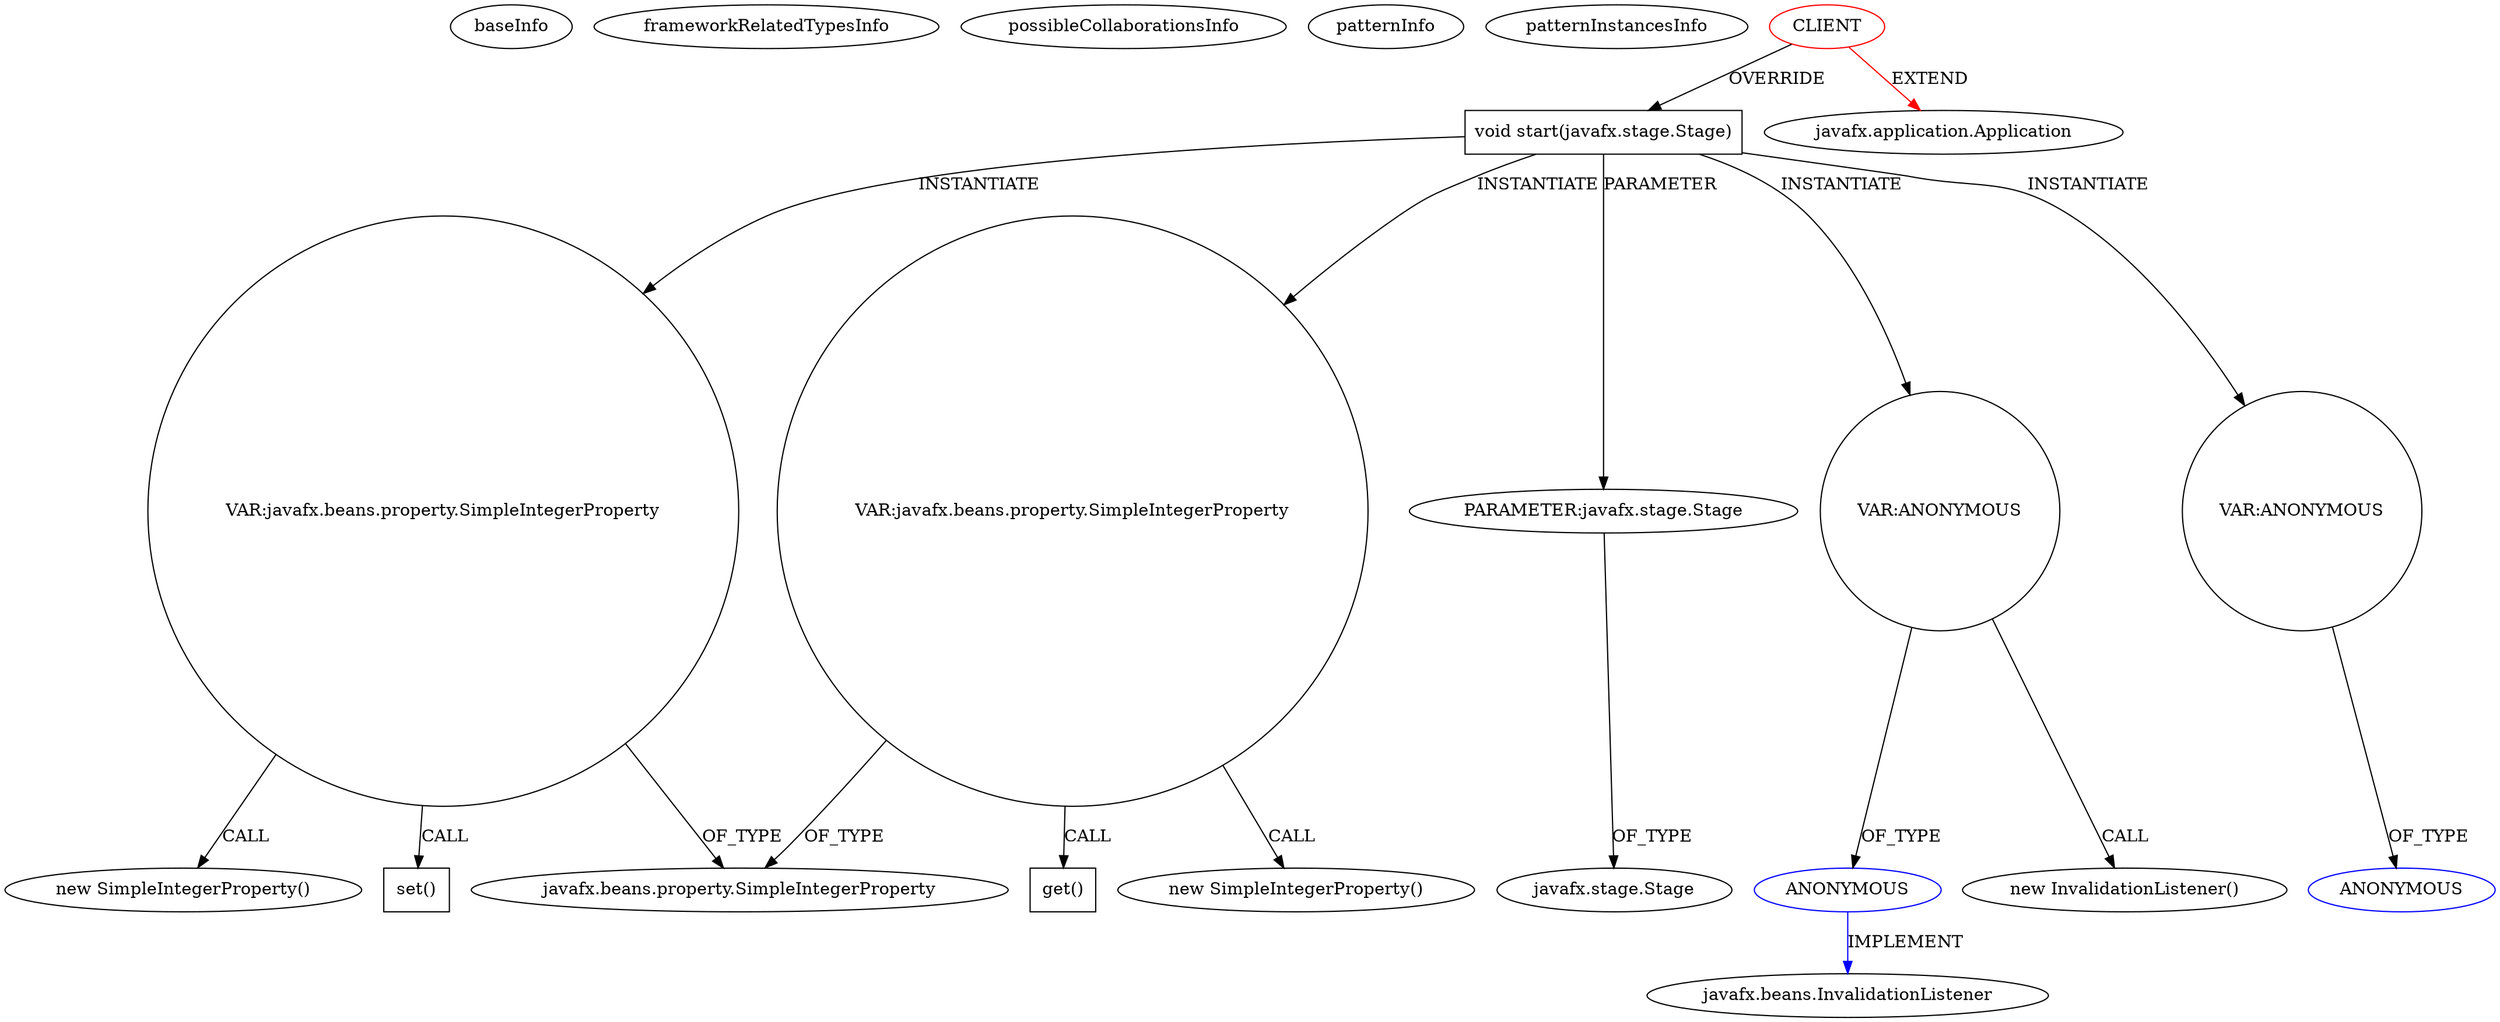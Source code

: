 digraph {
baseInfo[graphId=3330,category="pattern",isAnonymous=false,possibleRelation=true]
frameworkRelatedTypesInfo[0="javafx.application.Application"]
possibleCollaborationsInfo[0="3330~INSTANTIATION-OVERRIDING_METHOD_DECLARATION-~javafx.application.Application ~javafx.beans.InvalidationListener ~false~true"]
patternInfo[frequency=2.0,patternRootClient=0]
patternInstancesInfo[0="tomoTaka01-EffectSample~/tomoTaka01-EffectSample/EffectSample-master/src/effectsample/BindDemo.java~BindDemo~4564",1="Striix-ChiroLedenlijst~/Striix-ChiroLedenlijst/ChiroLedenlijst-master/Main/src/main/Main.java~Main~1387"]
33[label="new SimpleIntegerProperty()",vertexType="CONSTRUCTOR_CALL",isFrameworkType=false]
34[label="VAR:javafx.beans.property.SimpleIntegerProperty",vertexType="VARIABLE_EXPRESION",isFrameworkType=false,shape=circle]
35[label="javafx.beans.property.SimpleIntegerProperty",vertexType="FRAMEWORK_CLASS_TYPE",isFrameworkType=false]
2[label="void start(javafx.stage.Stage)",vertexType="OVERRIDING_METHOD_DECLARATION",isFrameworkType=false,shape=box]
0[label="CLIENT",vertexType="ROOT_CLIENT_CLASS_DECLARATION",isFrameworkType=false,color=red]
3[label="PARAMETER:javafx.stage.Stage",vertexType="PARAMETER_DECLARATION",isFrameworkType=false]
20[label="VAR:ANONYMOUS",vertexType="VARIABLE_EXPRESION",isFrameworkType=false,shape=circle]
21[label="ANONYMOUS",vertexType="REFERENCE_ANONYMOUS_DECLARATION",isFrameworkType=false,color=blue]
26[label="VAR:ANONYMOUS",vertexType="VARIABLE_EXPRESION",isFrameworkType=false,shape=circle]
27[label="ANONYMOUS",vertexType="REFERENCE_ANONYMOUS_DECLARATION",isFrameworkType=false,color=blue]
4[label="javafx.stage.Stage",vertexType="FRAMEWORK_CLASS_TYPE",isFrameworkType=false]
1[label="javafx.application.Application",vertexType="FRAMEWORK_CLASS_TYPE",isFrameworkType=false]
22[label="javafx.beans.InvalidationListener",vertexType="FRAMEWORK_INTERFACE_TYPE",isFrameworkType=false]
73[label="VAR:javafx.beans.property.SimpleIntegerProperty",vertexType="VARIABLE_EXPRESION",isFrameworkType=false,shape=circle]
81[label="get()",vertexType="INSIDE_CALL",isFrameworkType=false,shape=box]
45[label="set()",vertexType="INSIDE_CALL",isFrameworkType=false,shape=box]
72[label="new SimpleIntegerProperty()",vertexType="CONSTRUCTOR_CALL",isFrameworkType=false]
19[label="new InvalidationListener()",vertexType="CONSTRUCTOR_CALL",isFrameworkType=false]
2->73[label="INSTANTIATE"]
20->21[label="OF_TYPE"]
2->20[label="INSTANTIATE"]
2->34[label="INSTANTIATE"]
73->72[label="CALL"]
73->81[label="CALL"]
0->2[label="OVERRIDE"]
0->1[label="EXTEND",color=red]
2->3[label="PARAMETER"]
3->4[label="OF_TYPE"]
34->35[label="OF_TYPE"]
34->33[label="CALL"]
21->22[label="IMPLEMENT",color=blue]
20->19[label="CALL"]
73->35[label="OF_TYPE"]
2->26[label="INSTANTIATE"]
26->27[label="OF_TYPE"]
34->45[label="CALL"]
}
